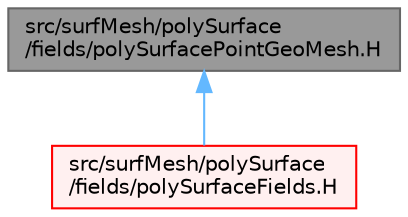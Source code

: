 digraph "src/surfMesh/polySurface/fields/polySurfacePointGeoMesh.H"
{
 // LATEX_PDF_SIZE
  bgcolor="transparent";
  edge [fontname=Helvetica,fontsize=10,labelfontname=Helvetica,labelfontsize=10];
  node [fontname=Helvetica,fontsize=10,shape=box,height=0.2,width=0.4];
  Node1 [id="Node000001",label="src/surfMesh/polySurface\l/fields/polySurfacePointGeoMesh.H",height=0.2,width=0.4,color="gray40", fillcolor="grey60", style="filled", fontcolor="black",tooltip=" "];
  Node1 -> Node2 [id="edge1_Node000001_Node000002",dir="back",color="steelblue1",style="solid",tooltip=" "];
  Node2 [id="Node000002",label="src/surfMesh/polySurface\l/fields/polySurfaceFields.H",height=0.2,width=0.4,color="red", fillcolor="#FFF0F0", style="filled",URL="$polySurfaceFields_8H.html",tooltip="Fields (face and point) for polySurface."];
}
